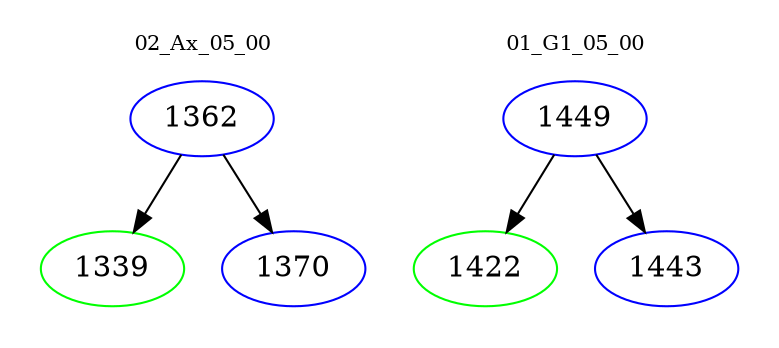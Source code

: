 digraph{
subgraph cluster_0 {
color = white
label = "02_Ax_05_00";
fontsize=10;
T0_1362 [label="1362", color="blue"]
T0_1362 -> T0_1339 [color="black"]
T0_1339 [label="1339", color="green"]
T0_1362 -> T0_1370 [color="black"]
T0_1370 [label="1370", color="blue"]
}
subgraph cluster_1 {
color = white
label = "01_G1_05_00";
fontsize=10;
T1_1449 [label="1449", color="blue"]
T1_1449 -> T1_1422 [color="black"]
T1_1422 [label="1422", color="green"]
T1_1449 -> T1_1443 [color="black"]
T1_1443 [label="1443", color="blue"]
}
}
